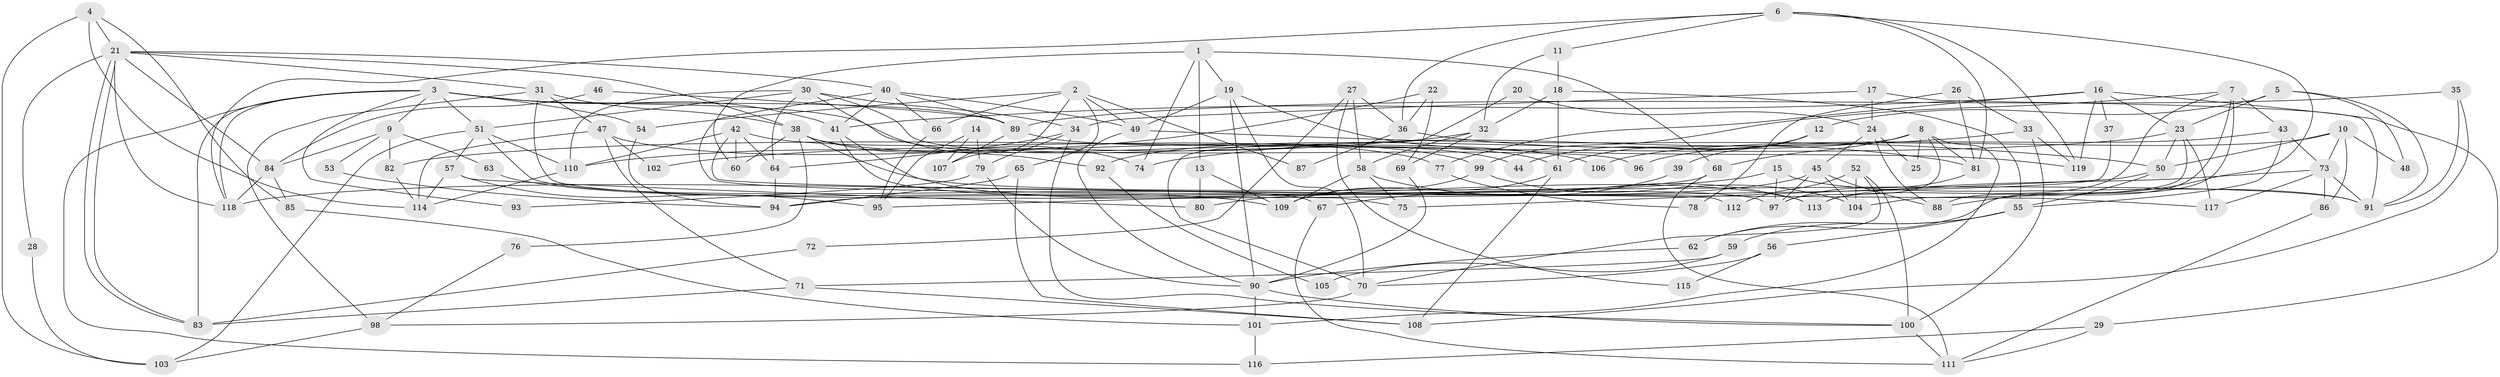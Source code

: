 // Generated by graph-tools (version 1.1) at 2025/11/02/27/25 16:11:23]
// undirected, 119 vertices, 238 edges
graph export_dot {
graph [start="1"]
  node [color=gray90,style=filled];
  1;
  2;
  3;
  4;
  5;
  6;
  7;
  8;
  9;
  10;
  11;
  12;
  13;
  14;
  15;
  16;
  17;
  18;
  19;
  20;
  21;
  22;
  23;
  24;
  25;
  26;
  27;
  28;
  29;
  30;
  31;
  32;
  33;
  34;
  35;
  36;
  37;
  38;
  39;
  40;
  41;
  42;
  43;
  44;
  45;
  46;
  47;
  48;
  49;
  50;
  51;
  52;
  53;
  54;
  55;
  56;
  57;
  58;
  59;
  60;
  61;
  62;
  63;
  64;
  65;
  66;
  67;
  68;
  69;
  70;
  71;
  72;
  73;
  74;
  75;
  76;
  77;
  78;
  79;
  80;
  81;
  82;
  83;
  84;
  85;
  86;
  87;
  88;
  89;
  90;
  91;
  92;
  93;
  94;
  95;
  96;
  97;
  98;
  99;
  100;
  101;
  102;
  103;
  104;
  105;
  106;
  107;
  108;
  109;
  110;
  111;
  112;
  113;
  114;
  115;
  116;
  117;
  118;
  119;
  1 -- 60;
  1 -- 19;
  1 -- 13;
  1 -- 68;
  1 -- 74;
  2 -- 54;
  2 -- 107;
  2 -- 49;
  2 -- 65;
  2 -- 66;
  2 -- 87;
  3 -- 41;
  3 -- 83;
  3 -- 9;
  3 -- 51;
  3 -- 54;
  3 -- 61;
  3 -- 89;
  3 -- 93;
  3 -- 116;
  3 -- 118;
  4 -- 103;
  4 -- 21;
  4 -- 85;
  4 -- 114;
  5 -- 23;
  5 -- 91;
  5 -- 12;
  5 -- 48;
  6 -- 36;
  6 -- 11;
  6 -- 81;
  6 -- 88;
  6 -- 118;
  6 -- 119;
  7 -- 113;
  7 -- 62;
  7 -- 43;
  7 -- 88;
  7 -- 99;
  8 -- 97;
  8 -- 101;
  8 -- 25;
  8 -- 68;
  8 -- 81;
  8 -- 92;
  9 -- 84;
  9 -- 53;
  9 -- 63;
  9 -- 82;
  10 -- 73;
  10 -- 50;
  10 -- 48;
  10 -- 86;
  10 -- 96;
  11 -- 32;
  11 -- 18;
  12 -- 61;
  12 -- 39;
  12 -- 44;
  13 -- 109;
  13 -- 80;
  14 -- 79;
  14 -- 95;
  14 -- 107;
  15 -- 91;
  15 -- 118;
  15 -- 97;
  16 -- 41;
  16 -- 23;
  16 -- 29;
  16 -- 37;
  16 -- 77;
  16 -- 119;
  17 -- 24;
  17 -- 34;
  17 -- 91;
  18 -- 55;
  18 -- 61;
  18 -- 32;
  19 -- 119;
  19 -- 90;
  19 -- 49;
  19 -- 70;
  20 -- 24;
  20 -- 70;
  21 -- 118;
  21 -- 83;
  21 -- 83;
  21 -- 28;
  21 -- 31;
  21 -- 38;
  21 -- 40;
  21 -- 84;
  22 -- 69;
  22 -- 110;
  22 -- 36;
  23 -- 104;
  23 -- 82;
  23 -- 50;
  23 -- 117;
  24 -- 88;
  24 -- 45;
  24 -- 25;
  26 -- 81;
  26 -- 33;
  26 -- 78;
  27 -- 36;
  27 -- 58;
  27 -- 72;
  27 -- 115;
  28 -- 103;
  29 -- 116;
  29 -- 111;
  30 -- 110;
  30 -- 51;
  30 -- 34;
  30 -- 64;
  30 -- 92;
  30 -- 96;
  31 -- 38;
  31 -- 47;
  31 -- 75;
  31 -- 98;
  32 -- 58;
  32 -- 69;
  32 -- 102;
  33 -- 119;
  33 -- 74;
  33 -- 100;
  34 -- 100;
  34 -- 64;
  34 -- 79;
  35 -- 89;
  35 -- 91;
  35 -- 108;
  36 -- 81;
  36 -- 87;
  37 -- 95;
  38 -- 91;
  38 -- 44;
  38 -- 60;
  38 -- 74;
  38 -- 76;
  39 -- 67;
  40 -- 49;
  40 -- 41;
  40 -- 66;
  40 -- 89;
  40 -- 112;
  41 -- 97;
  41 -- 113;
  42 -- 64;
  42 -- 110;
  42 -- 60;
  42 -- 77;
  42 -- 117;
  43 -- 73;
  43 -- 55;
  43 -- 106;
  45 -- 97;
  45 -- 88;
  45 -- 80;
  45 -- 104;
  46 -- 84;
  46 -- 89;
  47 -- 99;
  47 -- 71;
  47 -- 102;
  47 -- 114;
  49 -- 50;
  49 -- 90;
  50 -- 55;
  50 -- 75;
  51 -- 57;
  51 -- 67;
  51 -- 103;
  51 -- 110;
  52 -- 104;
  52 -- 100;
  52 -- 70;
  52 -- 112;
  53 -- 94;
  54 -- 94;
  55 -- 56;
  55 -- 59;
  55 -- 62;
  56 -- 70;
  56 -- 115;
  57 -- 80;
  57 -- 114;
  57 -- 95;
  58 -- 75;
  58 -- 113;
  58 -- 109;
  59 -- 71;
  59 -- 105;
  61 -- 108;
  61 -- 109;
  62 -- 90;
  63 -- 109;
  64 -- 94;
  65 -- 94;
  65 -- 108;
  66 -- 95;
  67 -- 111;
  68 -- 94;
  68 -- 111;
  69 -- 90;
  70 -- 98;
  71 -- 108;
  71 -- 83;
  72 -- 83;
  73 -- 86;
  73 -- 117;
  73 -- 91;
  73 -- 113;
  76 -- 98;
  77 -- 78;
  79 -- 90;
  79 -- 93;
  81 -- 97;
  82 -- 114;
  84 -- 118;
  84 -- 85;
  85 -- 101;
  86 -- 111;
  89 -- 106;
  89 -- 107;
  90 -- 100;
  90 -- 101;
  92 -- 105;
  98 -- 103;
  99 -- 109;
  99 -- 104;
  100 -- 111;
  101 -- 116;
  110 -- 114;
}
